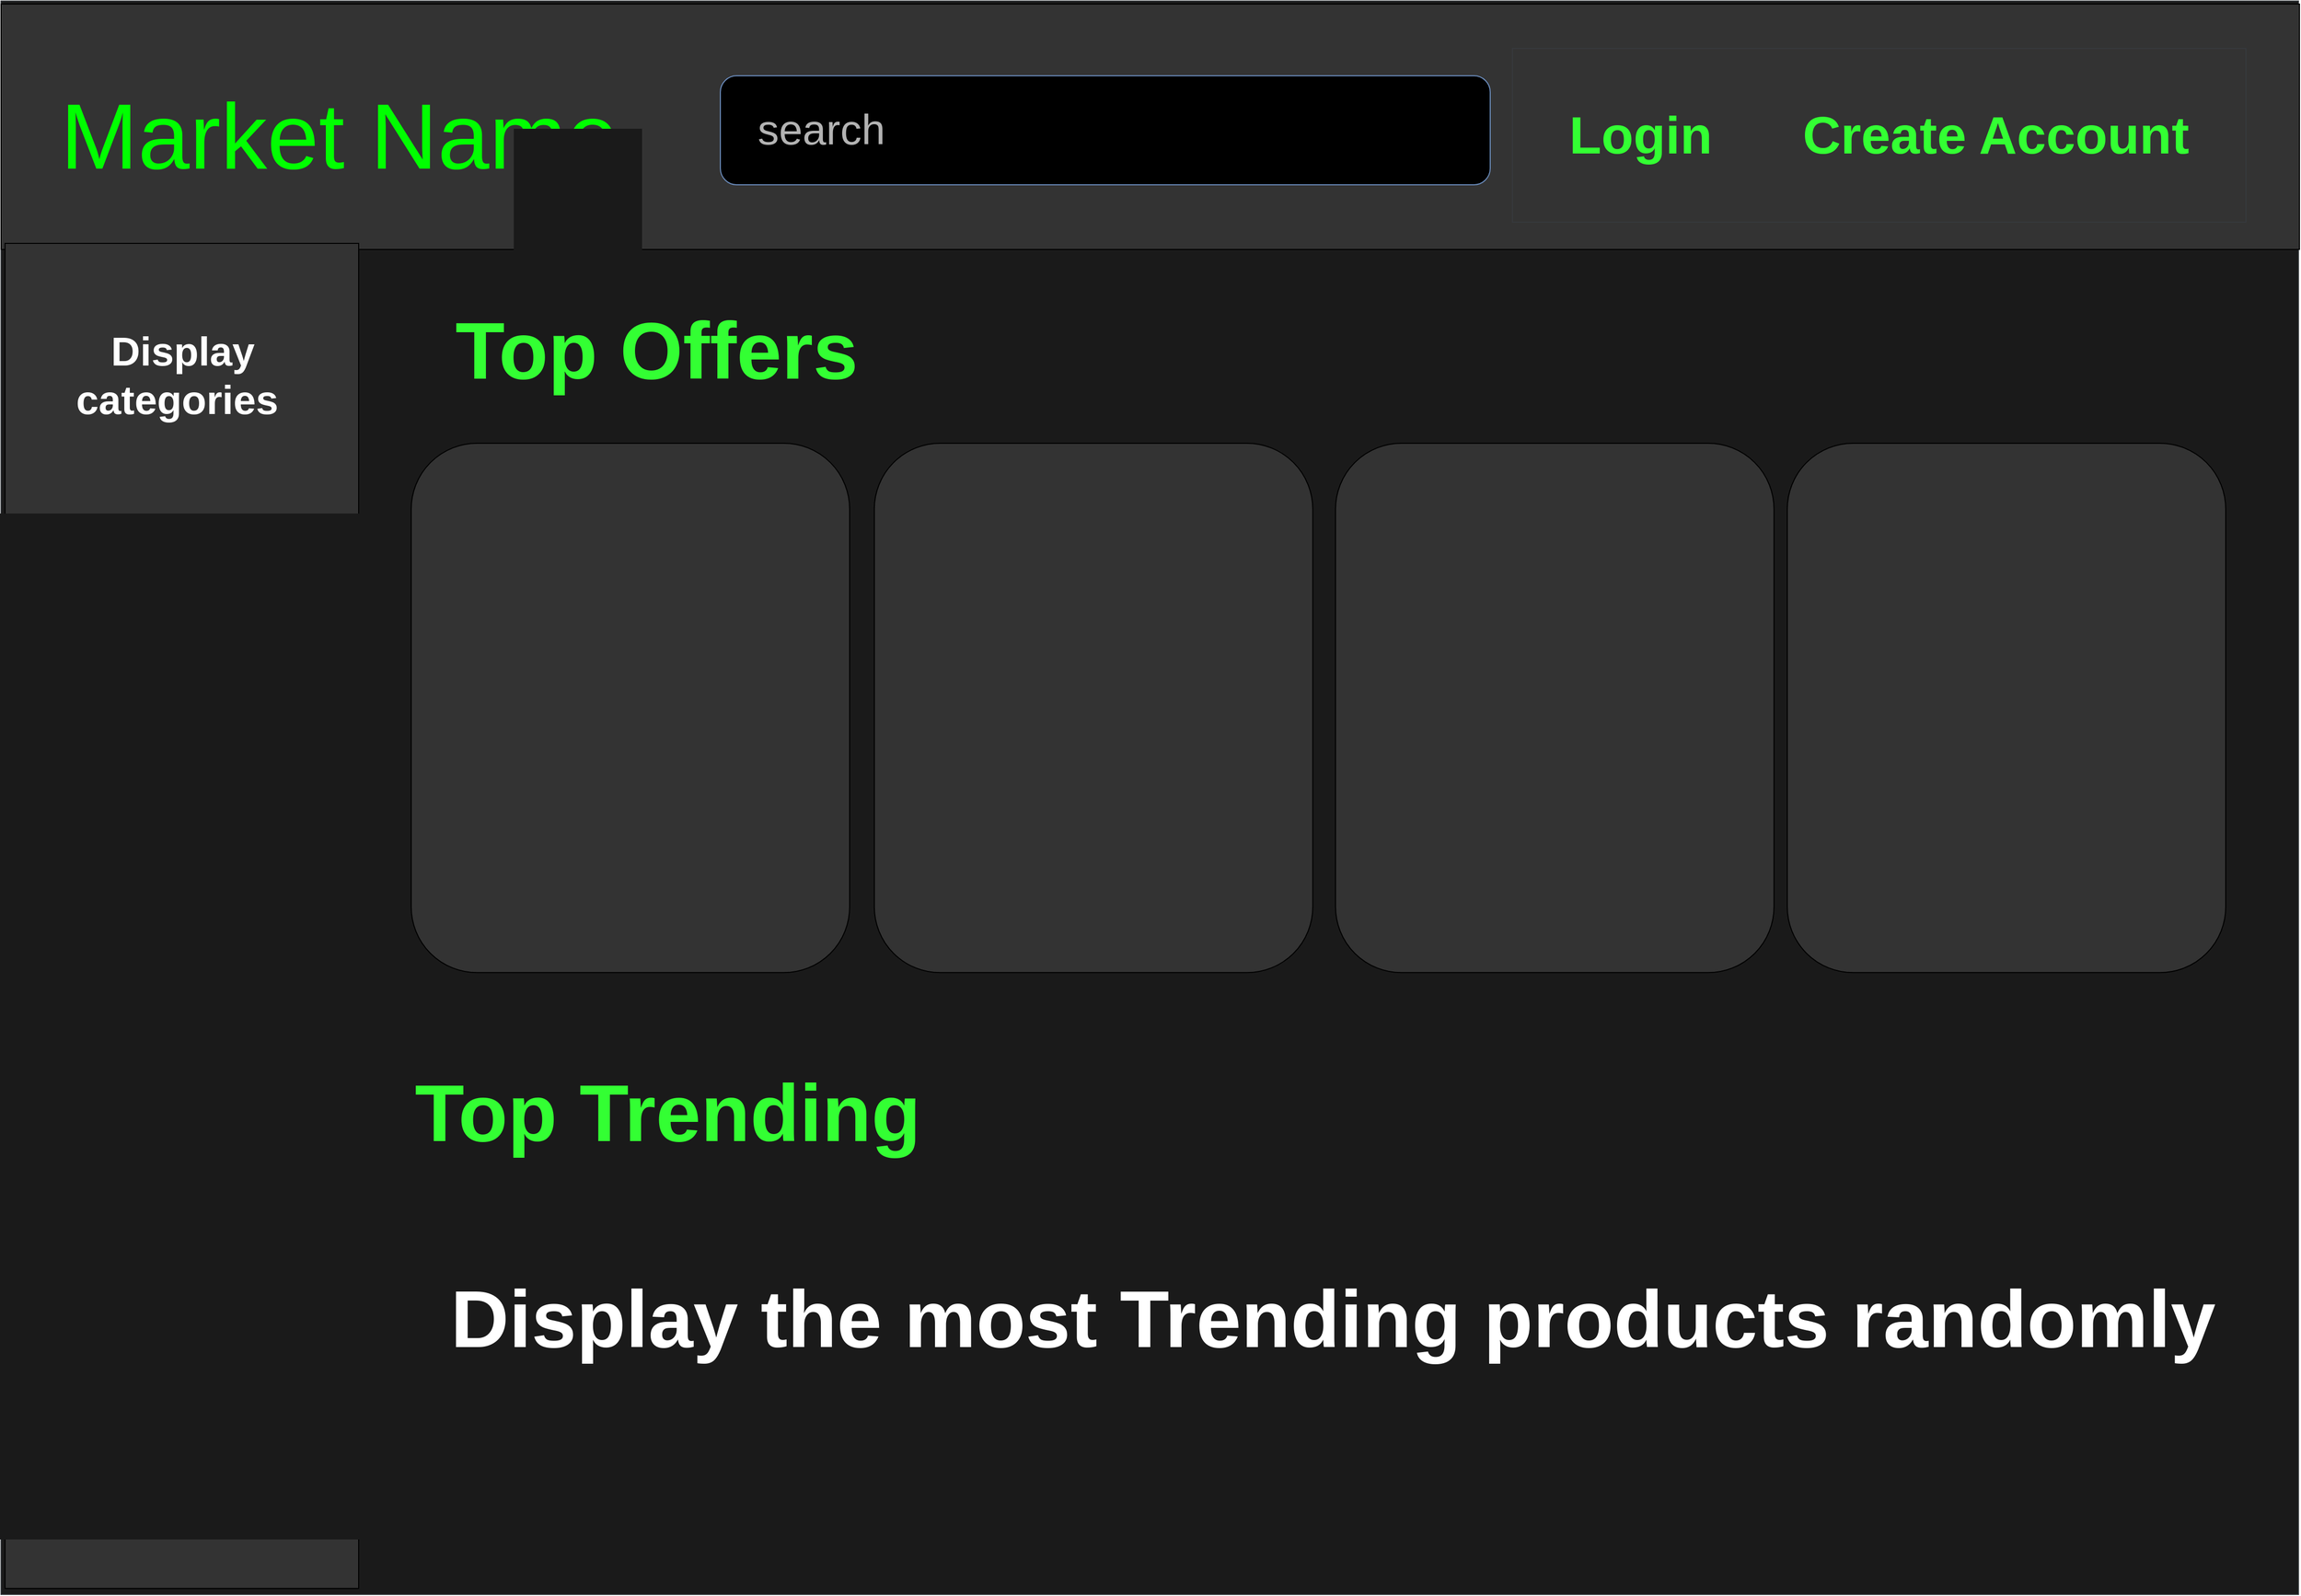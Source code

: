 <mxfile version="24.7.10" pages="6">
  <diagram name="Main Interface" id="EbF2326kZMwRx8eMUAS_">
    <mxGraphModel dx="3084" dy="2024" grid="1" gridSize="6" guides="1" tooltips="1" connect="1" arrows="1" fold="1" page="1" pageScale="1" pageWidth="2336" pageHeight="1654" background="none" math="0" shadow="0">
      <root>
        <mxCell id="0" />
        <mxCell id="1" parent="0" />
        <mxCell id="XUUatiIXPWmPjCgq8tIr-1" value="" style="rounded=0;whiteSpace=wrap;html=1;fillColor=#1A1A1A;strokeColor=#36393d;" parent="1" vertex="1">
          <mxGeometry x="30" y="36" width="2274" height="1578" as="geometry" />
        </mxCell>
        <mxCell id="xzuJ9RJnWOzTokdqVB3_-3" value="&lt;font color=&quot;#ffffff&quot; size=&quot;1&quot; style=&quot;&quot;&gt;&lt;b style=&quot;font-size: 80px;&quot;&gt;Display the most Trending products randomly&lt;/b&gt;&lt;/font&gt;" style="text;html=1;align=center;verticalAlign=middle;whiteSpace=wrap;rounded=0;" parent="1" vertex="1">
          <mxGeometry x="420" y="1212" width="1857" height="258" as="geometry" />
        </mxCell>
        <mxCell id="VBo3vPaSQrfKRQS8rtGB-1" value="" style="rounded=0;whiteSpace=wrap;html=1;fillColor=#333333;" vertex="1" parent="1">
          <mxGeometry x="30" y="39" width="2275" height="243" as="geometry" />
        </mxCell>
        <UserObject label="&lt;span style=&quot;font-size: 52px;&quot;&gt;&lt;b&gt;&lt;font color=&quot;#33ff33&quot;&gt;Login&lt;span style=&quot;white-space: pre;&quot;&gt;&#x9;&lt;/span&gt;Create Account&lt;/font&gt;&lt;/b&gt;&lt;/span&gt;" link="data:page/id,59rd_4bV0ZtgQvLaxmSP" id="xzuJ9RJnWOzTokdqVB3_-4">
          <mxCell style="text;html=1;align=center;verticalAlign=middle;whiteSpace=wrap;rounded=0;fillColor=none;strokeColor=#36393d;" parent="1" vertex="1">
            <mxGeometry x="1526" y="83" width="726" height="172" as="geometry" />
          </mxCell>
        </UserObject>
        <UserObject label="&lt;font color=&quot;#b3b3b3&quot; style=&quot;font-size: 42px;&quot;&gt;&amp;nbsp; &amp;nbsp;search&lt;/font&gt;" link="data:page/id,WPZn62eoKK8UrivS1Dtk" id="6lLXzWwEAh-M-BNG1uh3-1">
          <mxCell style="rounded=1;whiteSpace=wrap;html=1;align=left;fillColor=#000000;strokeColor=#6c8ebf;" parent="1" vertex="1">
            <mxGeometry x="742" y="110" width="762" height="108" as="geometry" />
          </mxCell>
        </UserObject>
        <mxCell id="VBo3vPaSQrfKRQS8rtGB-2" value="" style="rounded=0;whiteSpace=wrap;html=1;fillColor=#333333;" vertex="1" parent="1">
          <mxGeometry x="34" y="276" width="350" height="1332" as="geometry" />
        </mxCell>
        <mxCell id="N-gZQHD46hhp4akGLY67-2" value="&lt;font color=&quot;#00ff00&quot; style=&quot;font-size: 92px;&quot;&gt;Market Name&lt;/font&gt;" style="text;html=1;align=center;verticalAlign=middle;whiteSpace=wrap;rounded=0;" vertex="1" parent="1">
          <mxGeometry x="29" y="44" width="672" height="252" as="geometry" />
        </mxCell>
        <mxCell id="VBo3vPaSQrfKRQS8rtGB-3" value="&lt;font color=&quot;#33ff33&quot; size=&quot;1&quot; style=&quot;&quot;&gt;&lt;b style=&quot;font-size: 80px;&quot;&gt;Top Trending&lt;/b&gt;&lt;/font&gt;" style="text;html=1;align=center;verticalAlign=middle;whiteSpace=wrap;rounded=0;" vertex="1" parent="1">
          <mxGeometry x="393" y="1035" width="594" height="204" as="geometry" />
        </mxCell>
        <mxCell id="U8epDHk4wiHV-I5X7zq0-1" value="&lt;font color=&quot;#ffffff&quot; size=&quot;1&quot; style=&quot;&quot;&gt;&lt;b style=&quot;font-size: 40px;&quot;&gt;Display categories&amp;nbsp;&lt;/b&gt;&lt;/font&gt;" style="text;html=1;align=center;verticalAlign=middle;whiteSpace=wrap;rounded=0;" vertex="1" parent="1">
          <mxGeometry x="48" y="306" width="324" height="200" as="geometry" />
        </mxCell>
        <mxCell id="VBo3vPaSQrfKRQS8rtGB-5" value="&lt;font color=&quot;#33ff33&quot; size=&quot;1&quot; style=&quot;&quot;&gt;&lt;b style=&quot;font-size: 80px;&quot;&gt;Top Offers&lt;/b&gt;&lt;/font&gt;" style="text;html=1;align=center;verticalAlign=middle;whiteSpace=wrap;rounded=0;" vertex="1" parent="1">
          <mxGeometry x="382" y="280" width="594" height="204" as="geometry" />
        </mxCell>
        <mxCell id="U8epDHk4wiHV-I5X7zq0-2" value="" style="rounded=1;whiteSpace=wrap;html=1;fillColor=#333333;" vertex="1" parent="1">
          <mxGeometry x="436" y="474" width="433.971" height="524.15" as="geometry" />
        </mxCell>
        <mxCell id="U8epDHk4wiHV-I5X7zq0-3" value="" style="rounded=1;whiteSpace=wrap;html=1;fillColor=#333333;" vertex="1" parent="1">
          <mxGeometry x="894.393" y="474" width="433.971" height="524.15" as="geometry" />
        </mxCell>
        <mxCell id="U8epDHk4wiHV-I5X7zq0-4" value="" style="rounded=1;whiteSpace=wrap;html=1;fillColor=#333333;" vertex="1" parent="1">
          <mxGeometry x="1350.908" y="474" width="433.971" height="524.15" as="geometry" />
        </mxCell>
        <mxCell id="U8epDHk4wiHV-I5X7zq0-5" value="" style="rounded=1;whiteSpace=wrap;html=1;fillColor=#333333;" vertex="1" parent="1">
          <mxGeometry x="1798.029" y="474" width="433.971" height="524.15" as="geometry" />
        </mxCell>
      </root>
    </mxGraphModel>
  </diagram>
  <diagram id="59rd_4bV0ZtgQvLaxmSP" name="Login dialog">
    <mxGraphModel dx="643" dy="422" grid="1" gridSize="6" guides="1" tooltips="1" connect="1" arrows="1" fold="1" page="1" pageScale="1" pageWidth="400" pageHeight="420" background="#D4E1F5" math="0" shadow="0">
      <root>
        <mxCell id="0" />
        <mxCell id="1" parent="0" />
        <mxCell id="x1iLHMzqx-KYeWFBfRGT-2" value="" style="rounded=1;whiteSpace=wrap;html=1;" parent="1" vertex="1">
          <mxGeometry x="110" y="168" width="180" height="24" as="geometry" />
        </mxCell>
        <mxCell id="x1iLHMzqx-KYeWFBfRGT-3" value="" style="rounded=1;whiteSpace=wrap;html=1;" parent="1" vertex="1">
          <mxGeometry x="110" y="210" width="180" height="24" as="geometry" />
        </mxCell>
        <mxCell id="rf-HVW4D9Cupzn0DavtZ-1" value="&lt;font color=&quot;#808080&quot; style=&quot;font-size: 11px;&quot;&gt;Enter Username&amp;nbsp;&lt;/font&gt;" style="text;html=1;align=center;verticalAlign=middle;whiteSpace=wrap;rounded=0;" parent="1" vertex="1">
          <mxGeometry x="126" y="168" width="144" height="24" as="geometry" />
        </mxCell>
        <mxCell id="rf-HVW4D9Cupzn0DavtZ-2" value="&lt;font color=&quot;#666666&quot; style=&quot;font-size: 11px;&quot;&gt;Enter Password&amp;nbsp;&lt;/font&gt;" style="text;html=1;align=center;verticalAlign=middle;whiteSpace=wrap;rounded=0;" parent="1" vertex="1">
          <mxGeometry x="128" y="210" width="144" height="24" as="geometry" />
        </mxCell>
        <mxCell id="rf-HVW4D9Cupzn0DavtZ-3" value="&lt;b&gt;Login or create account page&lt;/b&gt;" style="text;html=1;align=center;verticalAlign=middle;whiteSpace=wrap;rounded=0;" parent="1" vertex="1">
          <mxGeometry x="128" y="60" width="150" height="48" as="geometry" />
        </mxCell>
        <UserObject label="&lt;span style=&quot;color: rgb(0, 0, 255);&quot;&gt;Submit&lt;/span&gt;" id="rf-HVW4D9Cupzn0DavtZ-4">
          <mxCell style="rounded=1;whiteSpace=wrap;html=1;" parent="1" vertex="1">
            <mxGeometry x="173" y="282" width="54" height="24" as="geometry" />
          </mxCell>
        </UserObject>
        <mxCell id="j0CuDSuO1qwXUcyolXVN-12" value="" style="group" vertex="1" connectable="0" parent="1">
          <mxGeometry x="23" y="13" width="48" height="50" as="geometry" />
        </mxCell>
        <mxCell id="j0CuDSuO1qwXUcyolXVN-6" value="" style="ellipse;whiteSpace=wrap;html=1;aspect=fixed;movable=1;resizable=1;rotatable=1;deletable=1;editable=1;locked=0;connectable=1;" vertex="1" parent="j0CuDSuO1qwXUcyolXVN-12">
          <mxGeometry width="48" height="48" as="geometry" />
        </mxCell>
        <mxCell id="j0CuDSuO1qwXUcyolXVN-9" value="" style="endArrow=classic;html=1;rounded=0;strokeWidth=4;movable=1;resizable=1;rotatable=1;deletable=1;editable=1;locked=0;connectable=1;" edge="1" parent="j0CuDSuO1qwXUcyolXVN-12">
          <mxGeometry width="50" height="50" relative="1" as="geometry">
            <mxPoint x="38.667" y="24.833" as="sourcePoint" />
            <mxPoint x="6.667" y="24.833" as="targetPoint" />
          </mxGeometry>
        </mxCell>
      </root>
    </mxGraphModel>
  </diagram>
  <diagram id="WPZn62eoKK8UrivS1Dtk" name="Items Display">
    <mxGraphModel dx="1285" dy="843" grid="1" gridSize="6" guides="1" tooltips="1" connect="1" arrows="1" fold="1" page="1" pageScale="1" pageWidth="1169" pageHeight="827" background="#FFF4C3" math="0" shadow="0">
      <root>
        <mxCell id="0" />
        <mxCell id="1" parent="0" />
        <mxCell id="tSSSgCkePqcqIxtd7b1e-1" value="Filter by&amp;nbsp;" style="rounded=0;whiteSpace=wrap;html=1;" parent="1" vertex="1">
          <mxGeometry x="24" y="12" width="1128" height="84" as="geometry" />
        </mxCell>
        <mxCell id="Uzx6i72pVEPGWRt_Njh_-1" value="" style="group" vertex="1" connectable="0" parent="1">
          <mxGeometry x="18" y="108" width="48" height="50" as="geometry" />
        </mxCell>
        <mxCell id="Uzx6i72pVEPGWRt_Njh_-2" value="" style="ellipse;whiteSpace=wrap;html=1;aspect=fixed;movable=1;resizable=1;rotatable=1;deletable=1;editable=1;locked=0;connectable=1;" vertex="1" parent="Uzx6i72pVEPGWRt_Njh_-1">
          <mxGeometry width="48" height="48" as="geometry" />
        </mxCell>
        <mxCell id="Uzx6i72pVEPGWRt_Njh_-3" value="" style="endArrow=classic;html=1;rounded=0;strokeWidth=4;movable=1;resizable=1;rotatable=1;deletable=1;editable=1;locked=0;connectable=1;" edge="1" parent="Uzx6i72pVEPGWRt_Njh_-1">
          <mxGeometry width="50" height="50" relative="1" as="geometry">
            <mxPoint x="38.667" y="24.833" as="sourcePoint" />
            <mxPoint x="6.667" y="24.833" as="targetPoint" />
          </mxGeometry>
        </mxCell>
      </root>
    </mxGraphModel>
  </diagram>
  <diagram id="pFgOeBAD-N0XeRKWl_8A" name="Specific Item Display">
    <mxGraphModel dx="771" dy="506" grid="1" gridSize="6" guides="1" tooltips="1" connect="1" arrows="1" fold="1" page="1" pageScale="1" pageWidth="827" pageHeight="583" background="#D4E1F5" math="0" shadow="0">
      <root>
        <mxCell id="0" />
        <mxCell id="1" parent="0" />
        <mxCell id="TpgmQ5fFr3FhhFVrTgOk-1" value="&lt;font color=&quot;#ffffff&quot; style=&quot;font-size: 42px;&quot;&gt;&lt;b&gt;Image&lt;/b&gt;&lt;/font&gt;" style="rounded=0;whiteSpace=wrap;html=1;fillColor=#d80073;strokeColor=#A50040;fontColor=#ffffff;" parent="1" vertex="1">
          <mxGeometry x="41" y="20" width="228" height="252" as="geometry" />
        </mxCell>
        <mxCell id="TpgmQ5fFr3FhhFVrTgOk-2" value="&lt;font style=&quot;font-size: 35px;&quot;&gt;&lt;b style=&quot;&quot;&gt;Name&lt;/b&gt;&lt;/font&gt;&lt;div style=&quot;font-size: 35px;&quot;&gt;&lt;font style=&quot;font-size: 35px;&quot;&gt;&lt;b style=&quot;&quot;&gt;Price&lt;span style=&quot;white-space: pre;&quot;&gt;&#x9;&lt;span style=&quot;white-space: pre;&quot;&gt;&#x9;&lt;/span&gt;&lt;/span&gt;EGP&lt;/b&gt;&lt;/font&gt;&lt;/div&gt;&lt;div style=&quot;font-size: 35px;&quot;&gt;&lt;b&gt;&lt;font style=&quot;font-size: 35px;&quot;&gt;Company&lt;/font&gt;&lt;/b&gt;&lt;/div&gt;&lt;div style=&quot;font-size: 35px;&quot;&gt;&lt;b&gt;&lt;font style=&quot;font-size: 35px;&quot;&gt;Discount&lt;/font&gt;&lt;/b&gt;&lt;/div&gt;&lt;div style=&quot;font-size: 35px;&quot;&gt;&lt;b style=&quot;&quot;&gt;&lt;font style=&quot;font-size: 35px;&quot;&gt;Available remaining&amp;nbsp;&lt;/font&gt;&lt;/b&gt;&lt;/div&gt;" style="text;html=1;align=left;verticalAlign=middle;whiteSpace=wrap;rounded=0;" parent="1" vertex="1">
          <mxGeometry x="288" y="20" width="474" height="244" as="geometry" />
        </mxCell>
        <mxCell id="TpgmQ5fFr3FhhFVrTgOk-3" value="&lt;font size=&quot;1&quot; style=&quot;&quot;&gt;&lt;b style=&quot;font-size: 40px;&quot;&gt;Description&lt;/b&gt;&lt;/font&gt;" style="rounded=0;whiteSpace=wrap;html=1;fillColor=#dae8fc;strokeColor=#6c8ebf;" parent="1" vertex="1">
          <mxGeometry x="42" y="360" width="738" height="204" as="geometry" />
        </mxCell>
        <mxCell id="TpgmQ5fFr3FhhFVrTgOk-4" value="&lt;font size=&quot;1&quot; style=&quot;&quot;&gt;&lt;b style=&quot;font-size: 30px;&quot;&gt;Rate&lt;/b&gt;&lt;/font&gt;" style="text;html=1;align=center;verticalAlign=middle;whiteSpace=wrap;rounded=0;" parent="1" vertex="1">
          <mxGeometry x="86" y="272" width="142" height="58" as="geometry" />
        </mxCell>
        <mxCell id="SOolD-1jZnSDaNB61UOm-1" value="" style="group" vertex="1" connectable="0" parent="1">
          <mxGeometry x="12" y="13" width="48" height="50" as="geometry" />
        </mxCell>
        <mxCell id="SOolD-1jZnSDaNB61UOm-2" value="" style="ellipse;whiteSpace=wrap;html=1;aspect=fixed;movable=1;resizable=1;rotatable=1;deletable=1;editable=1;locked=0;connectable=1;" vertex="1" parent="SOolD-1jZnSDaNB61UOm-1">
          <mxGeometry width="48" height="48" as="geometry" />
        </mxCell>
        <mxCell id="SOolD-1jZnSDaNB61UOm-3" value="" style="endArrow=classic;html=1;rounded=0;strokeWidth=4;movable=1;resizable=1;rotatable=1;deletable=1;editable=1;locked=0;connectable=1;" edge="1" parent="SOolD-1jZnSDaNB61UOm-1">
          <mxGeometry width="50" height="50" relative="1" as="geometry">
            <mxPoint x="38.667" y="24.833" as="sourcePoint" />
            <mxPoint x="6.667" y="24.833" as="targetPoint" />
          </mxGeometry>
        </mxCell>
      </root>
    </mxGraphModel>
  </diagram>
  <diagram id="BgCEZD6uOb7x0Q_nauwx" name="User Profile">
    <mxGraphModel dx="771" dy="506" grid="1" gridSize="6" guides="1" tooltips="1" connect="1" arrows="1" fold="1" page="1" pageScale="1" pageWidth="583" pageHeight="827" background="#FFF4C3" math="0" shadow="0">
      <root>
        <mxCell id="0" />
        <mxCell id="1" parent="0" />
        <mxCell id="rttZavr03ZK6qaGmpAeC-1" value="&lt;font style=&quot;font-size: 30px;&quot;&gt;Name (Username)&lt;/font&gt;" style="text;html=1;align=center;verticalAlign=middle;whiteSpace=wrap;rounded=0;" parent="1" vertex="1">
          <mxGeometry x="18" y="72" width="282" height="54" as="geometry" />
        </mxCell>
        <mxCell id="eghzk9UouTgf2mmaaAtm-1" value="" style="group" vertex="1" connectable="0" parent="1">
          <mxGeometry x="18" y="13" width="48" height="50" as="geometry" />
        </mxCell>
        <mxCell id="eghzk9UouTgf2mmaaAtm-2" value="" style="ellipse;whiteSpace=wrap;html=1;aspect=fixed;movable=1;resizable=1;rotatable=1;deletable=1;editable=1;locked=0;connectable=1;" vertex="1" parent="eghzk9UouTgf2mmaaAtm-1">
          <mxGeometry width="48" height="48" as="geometry" />
        </mxCell>
        <mxCell id="eghzk9UouTgf2mmaaAtm-3" value="" style="endArrow=classic;html=1;rounded=0;strokeWidth=4;movable=1;resizable=1;rotatable=1;deletable=1;editable=1;locked=0;connectable=1;" edge="1" parent="eghzk9UouTgf2mmaaAtm-1">
          <mxGeometry width="50" height="50" relative="1" as="geometry">
            <mxPoint x="38.667" y="24.833" as="sourcePoint" />
            <mxPoint x="6.667" y="24.833" as="targetPoint" />
          </mxGeometry>
        </mxCell>
      </root>
    </mxGraphModel>
  </diagram>
  <diagram id="L76k-m5T1vzcg4Wdmafv" name="cart &amp; checkout ">
    <mxGraphModel dx="771" dy="506" grid="1" gridSize="10" guides="1" tooltips="1" connect="1" arrows="1" fold="1" page="1" pageScale="1" pageWidth="583" pageHeight="827" math="0" shadow="0">
      <root>
        <mxCell id="0" />
        <mxCell id="1" parent="0" />
      </root>
    </mxGraphModel>
  </diagram>
</mxfile>
